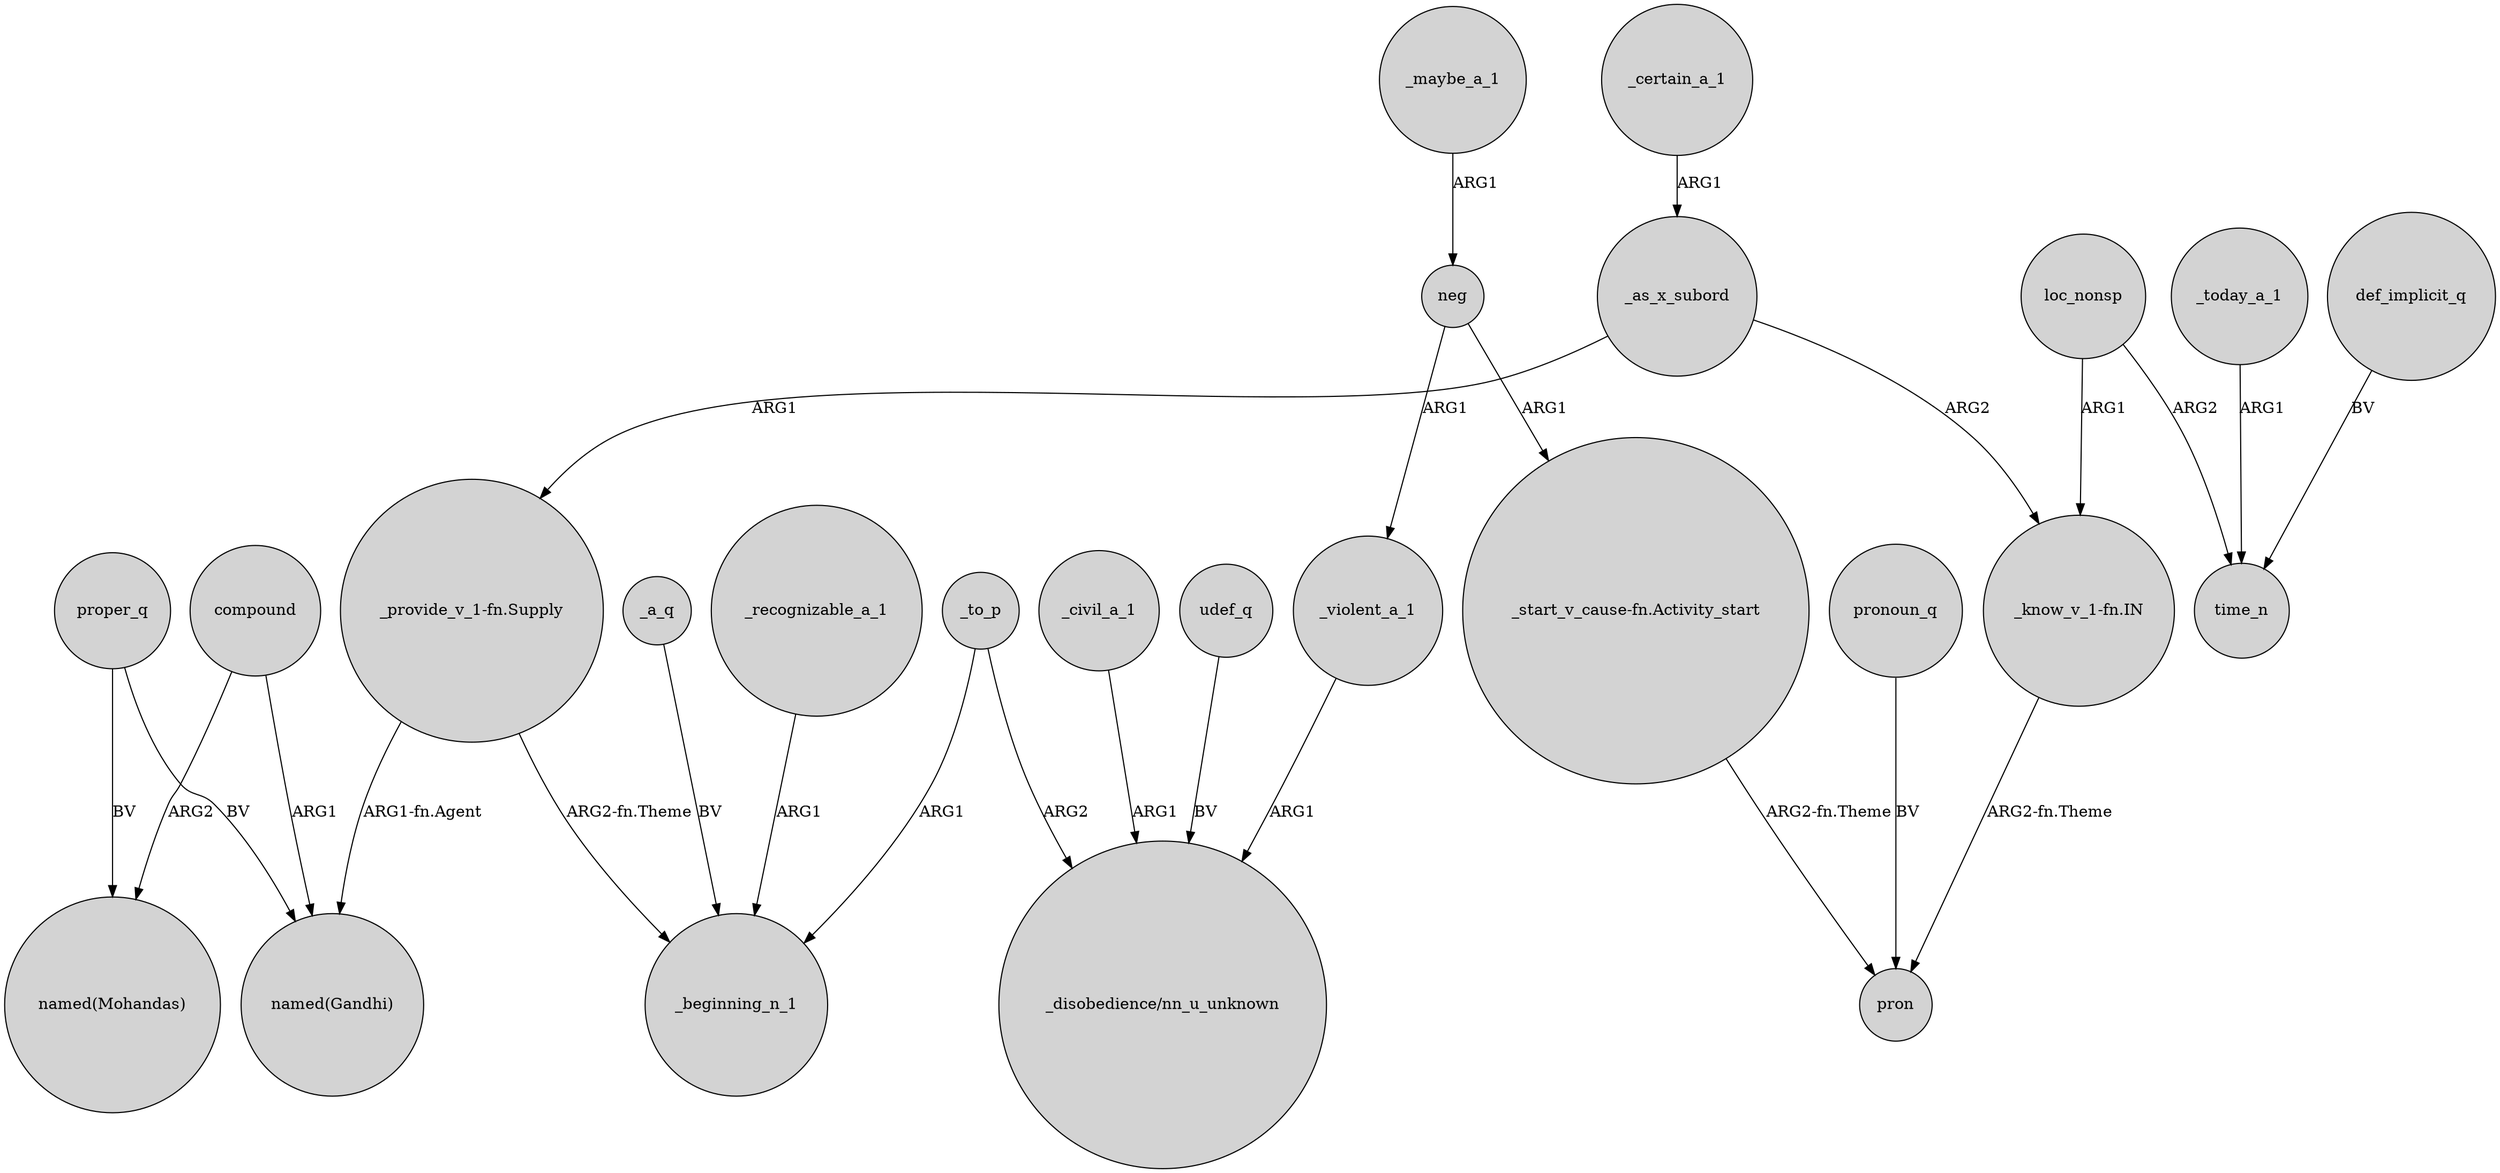 digraph {
	node [shape=circle style=filled]
	proper_q -> "named(Gandhi)" [label=BV]
	_as_x_subord -> "_provide_v_1-fn.Supply" [label=ARG1]
	proper_q -> "named(Mohandas)" [label=BV]
	_today_a_1 -> time_n [label=ARG1]
	neg -> _violent_a_1 [label=ARG1]
	compound -> "named(Mohandas)" [label=ARG2]
	udef_q -> "_disobedience/nn_u_unknown" [label=BV]
	_civil_a_1 -> "_disobedience/nn_u_unknown" [label=ARG1]
	_a_q -> _beginning_n_1 [label=BV]
	loc_nonsp -> time_n [label=ARG2]
	"_provide_v_1-fn.Supply" -> "named(Gandhi)" [label="ARG1-fn.Agent"]
	_maybe_a_1 -> neg [label=ARG1]
	_certain_a_1 -> _as_x_subord [label=ARG1]
	pronoun_q -> pron [label=BV]
	_as_x_subord -> "_know_v_1-fn.IN" [label=ARG2]
	loc_nonsp -> "_know_v_1-fn.IN" [label=ARG1]
	neg -> "_start_v_cause-fn.Activity_start" [label=ARG1]
	_to_p -> _beginning_n_1 [label=ARG1]
	_violent_a_1 -> "_disobedience/nn_u_unknown" [label=ARG1]
	compound -> "named(Gandhi)" [label=ARG1]
	_recognizable_a_1 -> _beginning_n_1 [label=ARG1]
	"_start_v_cause-fn.Activity_start" -> pron [label="ARG2-fn.Theme"]
	"_know_v_1-fn.IN" -> pron [label="ARG2-fn.Theme"]
	_to_p -> "_disobedience/nn_u_unknown" [label=ARG2]
	"_provide_v_1-fn.Supply" -> _beginning_n_1 [label="ARG2-fn.Theme"]
	def_implicit_q -> time_n [label=BV]
}
